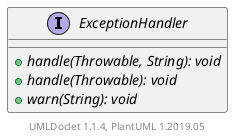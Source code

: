 @startuml

    interface ExceptionHandler [[ExceptionHandler.html]] {
        {abstract} +handle(Throwable, String): void
        {abstract} +handle(Throwable): void
        {abstract} +warn(String): void
    }


    center footer UMLDoclet 1.1.4, PlantUML 1.2019.05
@enduml
